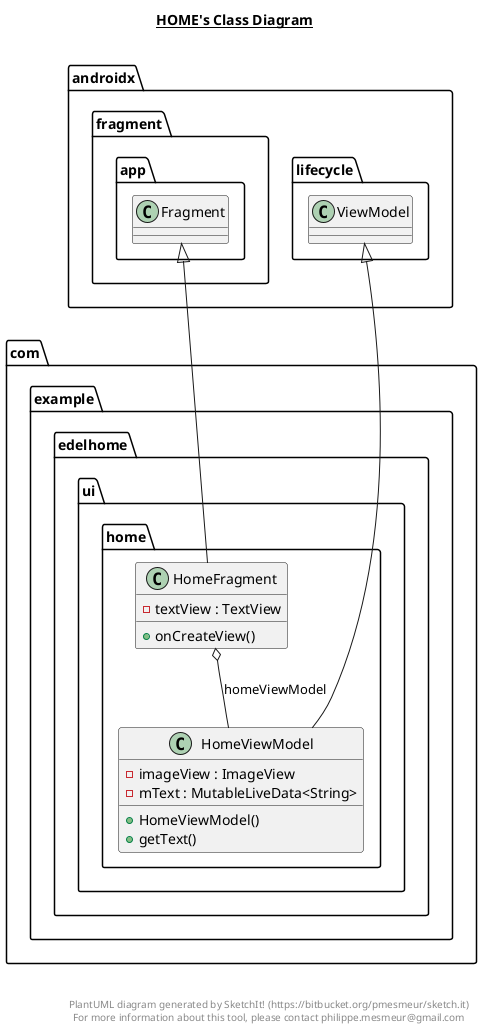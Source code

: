 @startuml

title __HOME's Class Diagram__\n

  namespace com.example.edelhome {
    namespace ui.home {
      class com.example.edelhome.ui.home.HomeFragment {
          - textView : TextView
          + onCreateView()
      }
    }
  }
  

  namespace com.example.edelhome {
    namespace ui.home {
      class com.example.edelhome.ui.home.HomeViewModel {
          - imageView : ImageView
          - mText : MutableLiveData<String>
          + HomeViewModel()
          + getText()
      }
    }
  }
  

  com.example.edelhome.ui.home.HomeFragment -up-|> androidx.fragment.app.Fragment
  com.example.edelhome.ui.home.HomeFragment o-- com.example.edelhome.ui.home.HomeViewModel : homeViewModel
  com.example.edelhome.ui.home.HomeViewModel -up-|> androidx.lifecycle.ViewModel


right footer


PlantUML diagram generated by SketchIt! (https://bitbucket.org/pmesmeur/sketch.it)
For more information about this tool, please contact philippe.mesmeur@gmail.com
endfooter

@enduml
